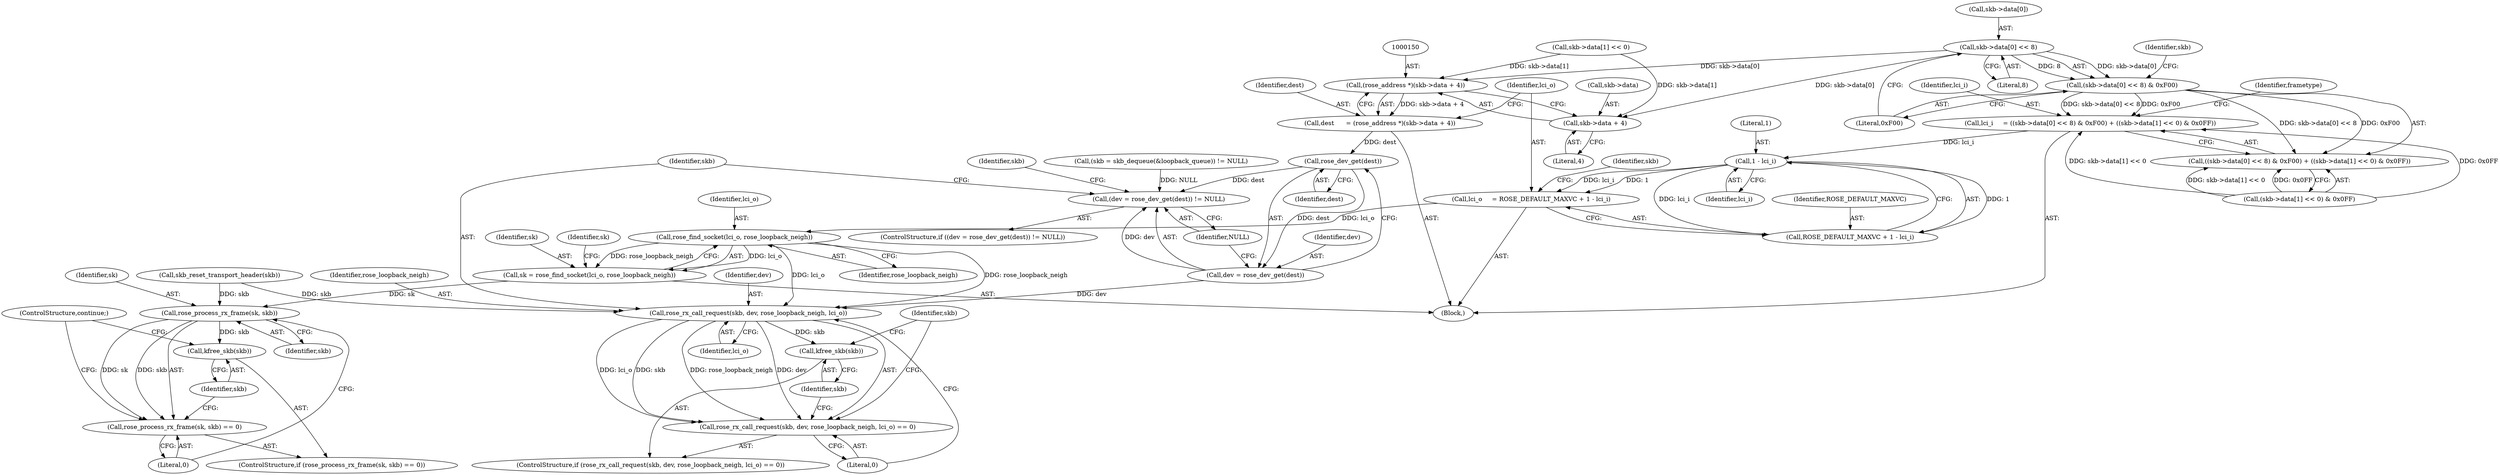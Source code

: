 digraph "1_linux_e0bccd315db0c2f919e7fcf9cb60db21d9986f52_0@array" {
"1000123" [label="(Call,skb->data[0] << 8)"];
"1000122" [label="(Call,(skb->data[0] << 8) & 0xF00)"];
"1000119" [label="(Call,lci_i     = ((skb->data[0] << 8) & 0xF00) + ((skb->data[1] << 0) & 0x0FF))"];
"1000160" [label="(Call,1 - lci_i)"];
"1000156" [label="(Call,lci_o     = ROSE_DEFAULT_MAXVC + 1 - lci_i)"];
"1000167" [label="(Call,rose_find_socket(lci_o, rose_loopback_neigh))"];
"1000165" [label="(Call,sk = rose_find_socket(lci_o, rose_loopback_neigh))"];
"1000175" [label="(Call,rose_process_rx_frame(sk, skb))"];
"1000174" [label="(Call,rose_process_rx_frame(sk, skb) == 0)"];
"1000179" [label="(Call,kfree_skb(skb))"];
"1000197" [label="(Call,rose_rx_call_request(skb, dev, rose_loopback_neigh, lci_o))"];
"1000196" [label="(Call,rose_rx_call_request(skb, dev, rose_loopback_neigh, lci_o) == 0)"];
"1000203" [label="(Call,kfree_skb(skb))"];
"1000158" [label="(Call,ROSE_DEFAULT_MAXVC + 1 - lci_i)"];
"1000121" [label="(Call,((skb->data[0] << 8) & 0xF00) + ((skb->data[1] << 0) & 0x0FF))"];
"1000149" [label="(Call,(rose_address *)(skb->data + 4))"];
"1000147" [label="(Call,dest      = (rose_address *)(skb->data + 4))"];
"1000191" [label="(Call,rose_dev_get(dest))"];
"1000188" [label="(Call,(dev = rose_dev_get(dest)) != NULL)"];
"1000189" [label="(Call,dev = rose_dev_get(dest))"];
"1000151" [label="(Call,skb->data + 4)"];
"1000120" [label="(Identifier,lci_i)"];
"1000204" [label="(Identifier,skb)"];
"1000124" [label="(Call,skb->data[0])"];
"1000171" [label="(Identifier,sk)"];
"1000149" [label="(Call,(rose_address *)(skb->data + 4))"];
"1000141" [label="(Identifier,frametype)"];
"1000121" [label="(Call,((skb->data[0] << 8) & 0xF00) + ((skb->data[1] << 0) & 0x0FF))"];
"1000151" [label="(Call,skb->data + 4)"];
"1000176" [label="(Identifier,sk)"];
"1000160" [label="(Call,1 - lci_i)"];
"1000162" [label="(Identifier,lci_i)"];
"1000167" [label="(Call,rose_find_socket(lci_o, rose_loopback_neigh))"];
"1000201" [label="(Identifier,lci_o)"];
"1000202" [label="(Literal,0)"];
"1000147" [label="(Call,dest      = (rose_address *)(skb->data + 4))"];
"1000193" [label="(Identifier,NULL)"];
"1000198" [label="(Identifier,skb)"];
"1000156" [label="(Call,lci_o     = ROSE_DEFAULT_MAXVC + 1 - lci_i)"];
"1000129" [label="(Literal,8)"];
"1000208" [label="(Identifier,skb)"];
"1000165" [label="(Call,sk = rose_find_socket(lci_o, rose_loopback_neigh))"];
"1000164" [label="(Identifier,skb)"];
"1000122" [label="(Call,(skb->data[0] << 8) & 0xF00)"];
"1000197" [label="(Call,rose_rx_call_request(skb, dev, rose_loopback_neigh, lci_o))"];
"1000180" [label="(Identifier,skb)"];
"1000189" [label="(Call,dev = rose_dev_get(dest))"];
"1000152" [label="(Call,skb->data)"];
"1000118" [label="(Block,)"];
"1000175" [label="(Call,rose_process_rx_frame(sk, skb))"];
"1000177" [label="(Identifier,skb)"];
"1000178" [label="(Literal,0)"];
"1000119" [label="(Call,lci_i     = ((skb->data[0] << 8) & 0xF00) + ((skb->data[1] << 0) & 0x0FF))"];
"1000195" [label="(ControlStructure,if (rose_rx_call_request(skb, dev, rose_loopback_neigh, lci_o) == 0))"];
"1000192" [label="(Identifier,dest)"];
"1000157" [label="(Identifier,lci_o)"];
"1000181" [label="(ControlStructure,continue;)"];
"1000159" [label="(Identifier,ROSE_DEFAULT_MAXVC)"];
"1000163" [label="(Call,skb_reset_transport_header(skb))"];
"1000161" [label="(Literal,1)"];
"1000190" [label="(Identifier,dev)"];
"1000131" [label="(Call,(skb->data[1] << 0) & 0x0FF)"];
"1000191" [label="(Call,rose_dev_get(dest))"];
"1000132" [label="(Call,skb->data[1] << 0)"];
"1000166" [label="(Identifier,sk)"];
"1000188" [label="(Call,(dev = rose_dev_get(dest)) != NULL)"];
"1000200" [label="(Identifier,rose_loopback_neigh)"];
"1000148" [label="(Identifier,dest)"];
"1000187" [label="(ControlStructure,if ((dev = rose_dev_get(dest)) != NULL))"];
"1000123" [label="(Call,skb->data[0] << 8)"];
"1000173" [label="(ControlStructure,if (rose_process_rx_frame(sk, skb) == 0))"];
"1000158" [label="(Call,ROSE_DEFAULT_MAXVC + 1 - lci_i)"];
"1000155" [label="(Literal,4)"];
"1000179" [label="(Call,kfree_skb(skb))"];
"1000199" [label="(Identifier,dev)"];
"1000113" [label="(Identifier,skb)"];
"1000111" [label="(Call,(skb = skb_dequeue(&loopback_queue)) != NULL)"];
"1000169" [label="(Identifier,rose_loopback_neigh)"];
"1000135" [label="(Identifier,skb)"];
"1000203" [label="(Call,kfree_skb(skb))"];
"1000196" [label="(Call,rose_rx_call_request(skb, dev, rose_loopback_neigh, lci_o) == 0)"];
"1000168" [label="(Identifier,lci_o)"];
"1000174" [label="(Call,rose_process_rx_frame(sk, skb) == 0)"];
"1000130" [label="(Literal,0xF00)"];
"1000123" -> "1000122"  [label="AST: "];
"1000123" -> "1000129"  [label="CFG: "];
"1000124" -> "1000123"  [label="AST: "];
"1000129" -> "1000123"  [label="AST: "];
"1000130" -> "1000123"  [label="CFG: "];
"1000123" -> "1000122"  [label="DDG: skb->data[0]"];
"1000123" -> "1000122"  [label="DDG: 8"];
"1000123" -> "1000149"  [label="DDG: skb->data[0]"];
"1000123" -> "1000151"  [label="DDG: skb->data[0]"];
"1000122" -> "1000121"  [label="AST: "];
"1000122" -> "1000130"  [label="CFG: "];
"1000130" -> "1000122"  [label="AST: "];
"1000135" -> "1000122"  [label="CFG: "];
"1000122" -> "1000119"  [label="DDG: skb->data[0] << 8"];
"1000122" -> "1000119"  [label="DDG: 0xF00"];
"1000122" -> "1000121"  [label="DDG: skb->data[0] << 8"];
"1000122" -> "1000121"  [label="DDG: 0xF00"];
"1000119" -> "1000118"  [label="AST: "];
"1000119" -> "1000121"  [label="CFG: "];
"1000120" -> "1000119"  [label="AST: "];
"1000121" -> "1000119"  [label="AST: "];
"1000141" -> "1000119"  [label="CFG: "];
"1000131" -> "1000119"  [label="DDG: skb->data[1] << 0"];
"1000131" -> "1000119"  [label="DDG: 0x0FF"];
"1000119" -> "1000160"  [label="DDG: lci_i"];
"1000160" -> "1000158"  [label="AST: "];
"1000160" -> "1000162"  [label="CFG: "];
"1000161" -> "1000160"  [label="AST: "];
"1000162" -> "1000160"  [label="AST: "];
"1000158" -> "1000160"  [label="CFG: "];
"1000160" -> "1000156"  [label="DDG: 1"];
"1000160" -> "1000156"  [label="DDG: lci_i"];
"1000160" -> "1000158"  [label="DDG: 1"];
"1000160" -> "1000158"  [label="DDG: lci_i"];
"1000156" -> "1000118"  [label="AST: "];
"1000156" -> "1000158"  [label="CFG: "];
"1000157" -> "1000156"  [label="AST: "];
"1000158" -> "1000156"  [label="AST: "];
"1000164" -> "1000156"  [label="CFG: "];
"1000156" -> "1000167"  [label="DDG: lci_o"];
"1000167" -> "1000165"  [label="AST: "];
"1000167" -> "1000169"  [label="CFG: "];
"1000168" -> "1000167"  [label="AST: "];
"1000169" -> "1000167"  [label="AST: "];
"1000165" -> "1000167"  [label="CFG: "];
"1000167" -> "1000165"  [label="DDG: lci_o"];
"1000167" -> "1000165"  [label="DDG: rose_loopback_neigh"];
"1000167" -> "1000197"  [label="DDG: rose_loopback_neigh"];
"1000167" -> "1000197"  [label="DDG: lci_o"];
"1000165" -> "1000118"  [label="AST: "];
"1000166" -> "1000165"  [label="AST: "];
"1000171" -> "1000165"  [label="CFG: "];
"1000165" -> "1000175"  [label="DDG: sk"];
"1000175" -> "1000174"  [label="AST: "];
"1000175" -> "1000177"  [label="CFG: "];
"1000176" -> "1000175"  [label="AST: "];
"1000177" -> "1000175"  [label="AST: "];
"1000178" -> "1000175"  [label="CFG: "];
"1000175" -> "1000174"  [label="DDG: sk"];
"1000175" -> "1000174"  [label="DDG: skb"];
"1000163" -> "1000175"  [label="DDG: skb"];
"1000175" -> "1000179"  [label="DDG: skb"];
"1000174" -> "1000173"  [label="AST: "];
"1000174" -> "1000178"  [label="CFG: "];
"1000178" -> "1000174"  [label="AST: "];
"1000180" -> "1000174"  [label="CFG: "];
"1000181" -> "1000174"  [label="CFG: "];
"1000179" -> "1000173"  [label="AST: "];
"1000179" -> "1000180"  [label="CFG: "];
"1000180" -> "1000179"  [label="AST: "];
"1000181" -> "1000179"  [label="CFG: "];
"1000197" -> "1000196"  [label="AST: "];
"1000197" -> "1000201"  [label="CFG: "];
"1000198" -> "1000197"  [label="AST: "];
"1000199" -> "1000197"  [label="AST: "];
"1000200" -> "1000197"  [label="AST: "];
"1000201" -> "1000197"  [label="AST: "];
"1000202" -> "1000197"  [label="CFG: "];
"1000197" -> "1000196"  [label="DDG: skb"];
"1000197" -> "1000196"  [label="DDG: dev"];
"1000197" -> "1000196"  [label="DDG: rose_loopback_neigh"];
"1000197" -> "1000196"  [label="DDG: lci_o"];
"1000163" -> "1000197"  [label="DDG: skb"];
"1000189" -> "1000197"  [label="DDG: dev"];
"1000197" -> "1000203"  [label="DDG: skb"];
"1000196" -> "1000195"  [label="AST: "];
"1000196" -> "1000202"  [label="CFG: "];
"1000202" -> "1000196"  [label="AST: "];
"1000113" -> "1000196"  [label="CFG: "];
"1000204" -> "1000196"  [label="CFG: "];
"1000203" -> "1000195"  [label="AST: "];
"1000203" -> "1000204"  [label="CFG: "];
"1000204" -> "1000203"  [label="AST: "];
"1000113" -> "1000203"  [label="CFG: "];
"1000159" -> "1000158"  [label="AST: "];
"1000121" -> "1000131"  [label="CFG: "];
"1000131" -> "1000121"  [label="AST: "];
"1000131" -> "1000121"  [label="DDG: skb->data[1] << 0"];
"1000131" -> "1000121"  [label="DDG: 0x0FF"];
"1000149" -> "1000147"  [label="AST: "];
"1000149" -> "1000151"  [label="CFG: "];
"1000150" -> "1000149"  [label="AST: "];
"1000151" -> "1000149"  [label="AST: "];
"1000147" -> "1000149"  [label="CFG: "];
"1000149" -> "1000147"  [label="DDG: skb->data + 4"];
"1000132" -> "1000149"  [label="DDG: skb->data[1]"];
"1000147" -> "1000118"  [label="AST: "];
"1000148" -> "1000147"  [label="AST: "];
"1000157" -> "1000147"  [label="CFG: "];
"1000147" -> "1000191"  [label="DDG: dest"];
"1000191" -> "1000189"  [label="AST: "];
"1000191" -> "1000192"  [label="CFG: "];
"1000192" -> "1000191"  [label="AST: "];
"1000189" -> "1000191"  [label="CFG: "];
"1000191" -> "1000188"  [label="DDG: dest"];
"1000191" -> "1000189"  [label="DDG: dest"];
"1000188" -> "1000187"  [label="AST: "];
"1000188" -> "1000193"  [label="CFG: "];
"1000189" -> "1000188"  [label="AST: "];
"1000193" -> "1000188"  [label="AST: "];
"1000198" -> "1000188"  [label="CFG: "];
"1000208" -> "1000188"  [label="CFG: "];
"1000189" -> "1000188"  [label="DDG: dev"];
"1000111" -> "1000188"  [label="DDG: NULL"];
"1000190" -> "1000189"  [label="AST: "];
"1000193" -> "1000189"  [label="CFG: "];
"1000151" -> "1000155"  [label="CFG: "];
"1000152" -> "1000151"  [label="AST: "];
"1000155" -> "1000151"  [label="AST: "];
"1000132" -> "1000151"  [label="DDG: skb->data[1]"];
}
